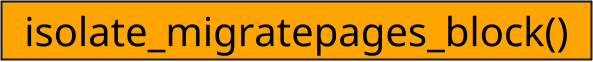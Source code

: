 @startuml
scale 1/5

skinparam Component {
    Style rectangle
    FontSize 200
    BorderThickness 10
    BackgroundColor Orange
}

[  isolate_migratepages_block()  ]
@enduml
